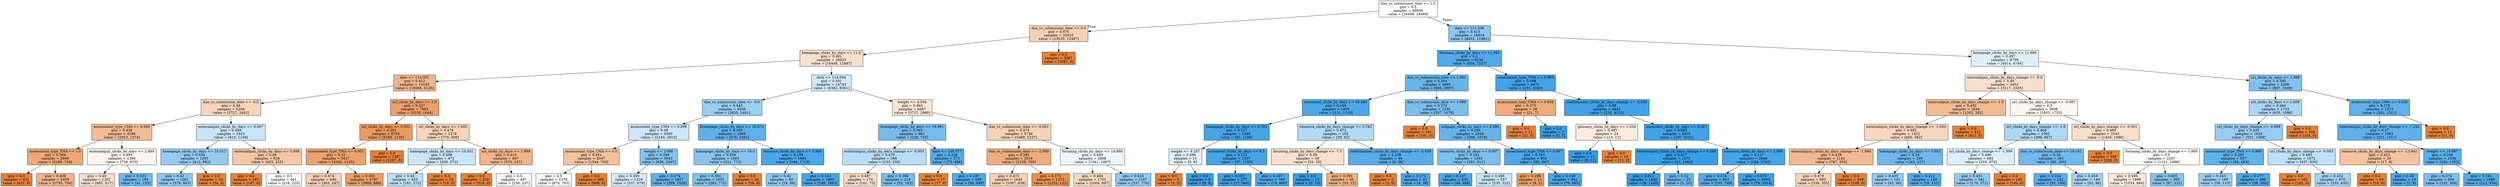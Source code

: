 digraph Tree {
node [shape=box, style="filled", color="black"] ;
0 [label="due_vs_submission_date <= 1.0\ngini = 0.5\nsamples = 48936\nvalue = [24468, 24468]", fillcolor="#e5813900"] ;
1 [label="due_vs_submission_date <= 0.0\ngini = 0.476\nsamples = 32022\nvalue = [19535, 12487]", fillcolor="#e581395c"] ;
0 -> 1 [labeldistance=2.5, labelangle=45, headlabel="True"] ;
2 [label="homepage_clicks_by_days <= 11.0\ngini = 0.491\nsamples = 28935\nvalue = [16448, 12487]", fillcolor="#e581393d"] ;
1 -> 2 ;
3 [label="date <= 114.001\ngini = 0.412\nsamples = 14192\nvalue = [10066, 4126]", fillcolor="#e5813996"] ;
2 -> 3 ;
4 [label="due_vs_submission_date <= -0.0\ngini = 0.48\nsamples = 6209\nvalue = [3727, 2482]", fillcolor="#e5813955"] ;
3 -> 4 ;
5 [label="assessment_type_CMA <= 0.999\ngini = 0.436\nsamples = 4286\nvalue = [2912, 1374]", fillcolor="#e5813987"] ;
4 -> 5 ;
6 [label="assessment_type_TMA <= 1.0\ngini = 0.369\nsamples = 2890\nvalue = [2186, 704]", fillcolor="#e58139ad"] ;
5 -> 6 ;
7 [label="gini = 0.0\nsamples = 431\nvalue = [431, 0]", fillcolor="#e58139ff"] ;
6 -> 7 ;
8 [label="gini = 0.409\nsamples = 2459\nvalue = [1755, 704]", fillcolor="#e5813999"] ;
6 -> 8 ;
9 [label="externalquiz_clicks_by_days <= 2.994\ngini = 0.499\nsamples = 1396\nvalue = [726, 670]", fillcolor="#e5813914"] ;
5 -> 9 ;
10 [label="gini = 0.49\nsamples = 1202\nvalue = [685, 517]", fillcolor="#e581393f"] ;
9 -> 10 ;
11 [label="gini = 0.333\nsamples = 194\nvalue = [41, 153]", fillcolor="#399de5bb"] ;
9 -> 11 ;
12 [label="externalquiz_clicks_by_days <= 0.007\ngini = 0.488\nsamples = 1923\nvalue = [815, 1108]", fillcolor="#399de543"] ;
4 -> 12 ;
13 [label="homepage_clicks_by_days <= 10.012\ngini = 0.434\nsamples = 1295\nvalue = [412, 883]", fillcolor="#399de588"] ;
12 -> 13 ;
14 [label="gini = 0.42\nsamples = 1261\nvalue = [378, 883]", fillcolor="#399de592"] ;
13 -> 14 ;
15 [label="gini = 0.0\nsamples = 34\nvalue = [34, 0]", fillcolor="#e58139ff"] ;
13 -> 15 ;
16 [label="externalquiz_clicks_by_days <= 0.998\ngini = 0.46\nsamples = 628\nvalue = [403, 225]", fillcolor="#e5813971"] ;
12 -> 16 ;
17 [label="gini = 0.0\nsamples = 187\nvalue = [187, 0]", fillcolor="#e58139ff"] ;
16 -> 17 ;
18 [label="gini = 0.5\nsamples = 441\nvalue = [216, 225]", fillcolor="#399de50a"] ;
16 -> 18 ;
19 [label="url_clicks_by_days <= 1.0\ngini = 0.327\nsamples = 7983\nvalue = [6339, 1644]", fillcolor="#e58139bd"] ;
3 -> 19 ;
20 [label="url_clicks_by_days <= 0.001\ngini = 0.281\nsamples = 6704\nvalue = [5569, 1135]", fillcolor="#e58139cb"] ;
19 -> 20 ;
21 [label="assessment_type_TMA <= 0.001\ngini = 0.33\nsamples = 5437\nvalue = [4302, 1135]", fillcolor="#e58139bc"] ;
20 -> 21 ;
22 [label="gini = 0.474\nsamples = 640\nvalue = [393, 247]", fillcolor="#e581395f"] ;
21 -> 22 ;
23 [label="gini = 0.302\nsamples = 4797\nvalue = [3909, 888]", fillcolor="#e58139c5"] ;
21 -> 23 ;
24 [label="gini = 0.0\nsamples = 1267\nvalue = [1267, 0]", fillcolor="#e58139ff"] ;
20 -> 24 ;
25 [label="url_clicks_by_days <= 1.005\ngini = 0.479\nsamples = 1279\nvalue = [770, 509]", fillcolor="#e5813956"] ;
19 -> 25 ;
26 [label="homepage_clicks_by_days <= 10.001\ngini = 0.488\nsamples = 472\nvalue = [200, 272]", fillcolor="#399de544"] ;
25 -> 26 ;
27 [label="gini = 0.48\nsamples = 453\nvalue = [181, 272]", fillcolor="#399de555"] ;
26 -> 27 ;
28 [label="gini = 0.0\nsamples = 19\nvalue = [19, 0]", fillcolor="#e58139ff"] ;
26 -> 28 ;
29 [label="url_clicks_by_days <= 1.999\ngini = 0.415\nsamples = 807\nvalue = [570, 237]", fillcolor="#e5813995"] ;
25 -> 29 ;
30 [label="gini = 0.0\nsamples = 320\nvalue = [320, 0]", fillcolor="#e58139ff"] ;
29 -> 30 ;
31 [label="gini = 0.5\nsamples = 487\nvalue = [250, 237]", fillcolor="#e581390d"] ;
29 -> 31 ;
32 [label="date <= 114.004\ngini = 0.491\nsamples = 14743\nvalue = [6382, 8361]", fillcolor="#399de53c"] ;
2 -> 32 ;
33 [label="due_vs_submission_date <= -0.0\ngini = 0.442\nsamples = 8056\nvalue = [2655, 5401]", fillcolor="#399de582"] ;
32 -> 33 ;
34 [label="assessment_type_CMA <= 0.999\ngini = 0.49\nsamples = 5090\nvalue = [2180, 2910]", fillcolor="#399de540"] ;
33 -> 34 ;
35 [label="assessment_type_CMA <= 0.0\ngini = 0.451\nsamples = 2047\nvalue = [1344, 703]", fillcolor="#e581397a"] ;
34 -> 35 ;
36 [label="gini = 0.5\nsamples = 1378\nvalue = [675, 703]", fillcolor="#399de50a"] ;
35 -> 36 ;
37 [label="gini = 0.0\nsamples = 669\nvalue = [669, 0]", fillcolor="#e58139ff"] ;
35 -> 37 ;
38 [label="weight <= 2.986\ngini = 0.399\nsamples = 3043\nvalue = [836, 2207]", fillcolor="#399de59e"] ;
34 -> 38 ;
39 [label="gini = 0.493\nsamples = 1216\nvalue = [537, 679]", fillcolor="#399de535"] ;
38 -> 39 ;
40 [label="gini = 0.274\nsamples = 1827\nvalue = [299, 1528]", fillcolor="#399de5cd"] ;
38 -> 40 ;
41 [label="homepage_clicks_by_days <= 16.974\ngini = 0.269\nsamples = 2966\nvalue = [475, 2491]", fillcolor="#399de5ce"] ;
33 -> 41 ;
42 [label="homepage_clicks_by_days <= 16.0\ngini = 0.409\nsamples = 1083\nvalue = [311, 772]", fillcolor="#399de598"] ;
41 -> 42 ;
43 [label="gini = 0.393\nsamples = 1055\nvalue = [283, 772]", fillcolor="#399de5a2"] ;
42 -> 43 ;
44 [label="gini = 0.0\nsamples = 28\nvalue = [28, 0]", fillcolor="#e58139ff"] ;
42 -> 44 ;
45 [label="resource_clicks_by_days <= 0.964\ngini = 0.159\nsamples = 1883\nvalue = [164, 1719]", fillcolor="#399de5e7"] ;
41 -> 45 ;
46 [label="gini = 0.42\nsamples = 80\nvalue = [24, 56]", fillcolor="#399de592"] ;
45 -> 46 ;
47 [label="gini = 0.143\nsamples = 1803\nvalue = [140, 1663]", fillcolor="#399de5ea"] ;
45 -> 47 ;
48 [label="weight <= 4.004\ngini = 0.493\nsamples = 6687\nvalue = [3727, 2960]", fillcolor="#e5813934"] ;
32 -> 48 ;
49 [label="homepage_clicks_by_days <= 19.961\ngini = 0.362\nsamples = 961\nvalue = [228, 733]", fillcolor="#399de5b0"] ;
48 -> 49 ;
50 [label="externalquiz_clicks_by_days_change <= -0.003\ngini = 0.478\nsamples = 388\nvalue = [153, 235]", fillcolor="#399de559"] ;
49 -> 50 ;
51 [label="gini = 0.487\nsamples = 174\nvalue = [101, 73]", fillcolor="#e5813947"] ;
50 -> 51 ;
52 [label="gini = 0.368\nsamples = 214\nvalue = [52, 162]", fillcolor="#399de5ad"] ;
50 -> 52 ;
53 [label="date <= 146.577\ngini = 0.228\nsamples = 573\nvalue = [75, 498]", fillcolor="#399de5d9"] ;
49 -> 53 ;
54 [label="gini = 0.0\nsamples = 17\nvalue = [17, 0]", fillcolor="#e58139ff"] ;
53 -> 54 ;
55 [label="gini = 0.187\nsamples = 556\nvalue = [58, 498]", fillcolor="#399de5e1"] ;
53 -> 55 ;
56 [label="due_vs_submission_date <= -0.001\ngini = 0.475\nsamples = 5726\nvalue = [3499, 2227]", fillcolor="#e581395d"] ;
48 -> 56 ;
57 [label="due_vs_submission_date <= -2.999\ngini = 0.385\nsamples = 2918\nvalue = [2158, 760]", fillcolor="#e58139a5"] ;
56 -> 57 ;
58 [label="gini = 0.475\nsamples = 1645\nvalue = [1007, 638]", fillcolor="#e581395d"] ;
57 -> 58 ;
59 [label="gini = 0.173\nsamples = 1273\nvalue = [1151, 122]", fillcolor="#e58139e4"] ;
57 -> 59 ;
60 [label="forumng_clicks_by_days <= 14.988\ngini = 0.499\nsamples = 2808\nvalue = [1341, 1467]", fillcolor="#399de516"] ;
56 -> 60 ;
61 [label="gini = 0.484\nsamples = 1701\nvalue = [1004, 697]", fillcolor="#e581394e"] ;
60 -> 61 ;
62 [label="gini = 0.424\nsamples = 1107\nvalue = [337, 770]", fillcolor="#399de58f"] ;
60 -> 62 ;
63 [label="gini = 0.0\nsamples = 3087\nvalue = [3087, 0]", fillcolor="#e58139ff"] ;
1 -> 63 ;
64 [label="date <= 111.238\ngini = 0.413\nsamples = 16914\nvalue = [4933, 11981]", fillcolor="#399de596"] ;
0 -> 64 [labeldistance=2.5, labelangle=-45, headlabel="False"] ;
65 [label="forumng_clicks_by_days <= 11.992\ngini = 0.2\nsamples = 8156\nvalue = [919, 7237]", fillcolor="#399de5df"] ;
64 -> 65 ;
66 [label="due_vs_submission_date <= 1.001\ngini = 0.304\nsamples = 3685\nvalue = [688, 2997]", fillcolor="#399de5c4"] ;
65 -> 66 ;
67 [label="oucontent_clicks_by_days <= 49.485\ngini = 0.164\nsamples = 1450\nvalue = [131, 1319]", fillcolor="#399de5e6"] ;
66 -> 67 ;
68 [label="homepage_clicks_by_days <= 0.703\ngini = 0.127\nsamples = 1348\nvalue = [92, 1256]", fillcolor="#399de5ec"] ;
67 -> 68 ;
69 [label="weight <= 9.257\ngini = 0.496\nsamples = 11\nvalue = [5, 6]", fillcolor="#399de52a"] ;
68 -> 69 ;
70 [label="gini = 0.0\nsamples = 5\nvalue = [5, 0]", fillcolor="#e58139ff"] ;
69 -> 70 ;
71 [label="gini = 0.0\nsamples = 6\nvalue = [0, 6]", fillcolor="#399de5ff"] ;
69 -> 71 ;
72 [label="oucontent_clicks_by_days <= 8.5\ngini = 0.122\nsamples = 1337\nvalue = [87, 1250]", fillcolor="#399de5ed"] ;
68 -> 72 ;
73 [label="gini = 0.057\nsamples = 577\nvalue = [17, 560]", fillcolor="#399de5f7"] ;
72 -> 73 ;
74 [label="gini = 0.167\nsamples = 760\nvalue = [70, 690]", fillcolor="#399de5e5"] ;
72 -> 74 ;
75 [label="resource_clicks_by_days_change <= 0.782\ngini = 0.472\nsamples = 102\nvalue = [39, 63]", fillcolor="#399de561"] ;
67 -> 75 ;
76 [label="forumng_clicks_by_days_change <= -7.5\ngini = 0.49\nsamples = 58\nvalue = [33, 25]", fillcolor="#e581393e"] ;
75 -> 76 ;
77 [label="gini = 0.0\nsamples = 13\nvalue = [0, 13]", fillcolor="#399de5ff"] ;
76 -> 77 ;
78 [label="gini = 0.391\nsamples = 45\nvalue = [33, 12]", fillcolor="#e58139a2"] ;
76 -> 78 ;
79 [label="ouelluminate_clicks_by_days_change <= -0.439\ngini = 0.236\nsamples = 44\nvalue = [6, 38]", fillcolor="#399de5d7"] ;
75 -> 79 ;
80 [label="gini = 0.0\nsamples = 2\nvalue = [2, 0]", fillcolor="#e58139ff"] ;
79 -> 80 ;
81 [label="gini = 0.172\nsamples = 42\nvalue = [4, 38]", fillcolor="#399de5e4"] ;
79 -> 81 ;
82 [label="due_vs_submission_date <= 1.998\ngini = 0.374\nsamples = 2235\nvalue = [557, 1678]", fillcolor="#399de5aa"] ;
66 -> 82 ;
83 [label="gini = 0.0\nsamples = 191\nvalue = [191, 0]", fillcolor="#e58139ff"] ;
82 -> 83 ;
84 [label="subpage_clicks_by_days <= 4.986\ngini = 0.294\nsamples = 2044\nvalue = [366, 1678]", fillcolor="#399de5c7"] ;
82 -> 84 ;
85 [label="resource_clicks_by_days <= 0.007\ngini = 0.382\nsamples = 1092\nvalue = [281, 811]", fillcolor="#399de5a7"] ;
84 -> 85 ;
86 [label="gini = 0.157\nsamples = 535\nvalue = [46, 489]", fillcolor="#399de5e7"] ;
85 -> 86 ;
87 [label="gini = 0.488\nsamples = 557\nvalue = [235, 322]", fillcolor="#399de545"] ;
85 -> 87 ;
88 [label="assessment_type_TMA <= 0.987\ngini = 0.163\nsamples = 952\nvalue = [85, 867]", fillcolor="#399de5e6"] ;
84 -> 88 ;
89 [label="gini = 0.298\nsamples = 11\nvalue = [9, 2]", fillcolor="#e58139c6"] ;
88 -> 89 ;
90 [label="gini = 0.148\nsamples = 941\nvalue = [76, 865]", fillcolor="#399de5e9"] ;
88 -> 90 ;
91 [label="assessment_type_TMA <= 0.986\ngini = 0.098\nsamples = 4471\nvalue = [231, 4240]", fillcolor="#399de5f1"] ;
65 -> 91 ;
92 [label="assessment_type_CMA <= 0.856\ngini = 0.375\nsamples = 28\nvalue = [21, 7]", fillcolor="#e58139aa"] ;
91 -> 92 ;
93 [label="gini = 0.0\nsamples = 21\nvalue = [21, 0]", fillcolor="#e58139ff"] ;
92 -> 93 ;
94 [label="gini = 0.0\nsamples = 7\nvalue = [0, 7]", fillcolor="#399de5ff"] ;
92 -> 94 ;
95 [label="ouelluminate_clicks_by_days_change <= -4.045\ngini = 0.09\nsamples = 4443\nvalue = [210, 4233]", fillcolor="#399de5f2"] ;
91 -> 95 ;
96 [label="glossary_clicks_by_days <= 1.534\ngini = 0.497\nsamples = 24\nvalue = [13, 11]", fillcolor="#e5813927"] ;
95 -> 96 ;
97 [label="gini = 0.0\nsamples = 11\nvalue = [0, 11]", fillcolor="#399de5ff"] ;
96 -> 97 ;
98 [label="gini = 0.0\nsamples = 13\nvalue = [13, 0]", fillcolor="#e58139ff"] ;
96 -> 98 ;
99 [label="oucontent_clicks_by_days <= 6.397\ngini = 0.085\nsamples = 4419\nvalue = [197, 4222]", fillcolor="#399de5f3"] ;
95 -> 99 ;
100 [label="externalquiz_clicks_by_days_change <= 4.208\ngini = 0.017\nsamples = 1473\nvalue = [13, 1460]", fillcolor="#399de5fd"] ;
99 -> 100 ;
101 [label="gini = 0.011\nsamples = 1448\nvalue = [8, 1440]", fillcolor="#399de5fe"] ;
100 -> 101 ;
102 [label="gini = 0.32\nsamples = 25\nvalue = [5, 20]", fillcolor="#399de5bf"] ;
100 -> 102 ;
103 [label="resource_clicks_by_days <= 3.994\ngini = 0.117\nsamples = 2946\nvalue = [184, 2762]", fillcolor="#399de5ee"] ;
99 -> 103 ;
104 [label="gini = 0.216\nsamples = 853\nvalue = [105, 748]", fillcolor="#399de5db"] ;
103 -> 104 ;
105 [label="gini = 0.073\nsamples = 2093\nvalue = [79, 2014]", fillcolor="#399de5f5"] ;
103 -> 105 ;
106 [label="homepage_clicks_by_days <= 11.996\ngini = 0.497\nsamples = 8758\nvalue = [4014, 4744]", fillcolor="#399de527"] ;
64 -> 106 ;
107 [label="externalquiz_clicks_by_days_change <= -0.0\ngini = 0.49\nsamples = 5452\nvalue = [3117, 2335]", fillcolor="#e5813940"] ;
106 -> 107 ;
108 [label="externalquiz_clicks_by_days_change <= -1.0\ngini = 0.432\nsamples = 1844\nvalue = [1262, 582]", fillcolor="#e5813989"] ;
107 -> 108 ;
109 [label="externalquiz_clicks_by_days_change <= -1.004\ngini = 0.482\nsamples = 1432\nvalue = [850, 582]", fillcolor="#e5813950"] ;
108 -> 109 ;
110 [label="externalquiz_clicks_by_days_change <= -1.998\ngini = 0.428\nsamples = 1142\nvalue = [787, 355]", fillcolor="#e581398c"] ;
109 -> 110 ;
111 [label="gini = 0.479\nsamples = 893\nvalue = [538, 355]", fillcolor="#e5813957"] ;
110 -> 111 ;
112 [label="gini = 0.0\nsamples = 249\nvalue = [249, 0]", fillcolor="#e58139ff"] ;
110 -> 112 ;
113 [label="homepage_clicks_by_days <= 3.903\ngini = 0.34\nsamples = 290\nvalue = [63, 227]", fillcolor="#399de5b8"] ;
109 -> 113 ;
114 [label="gini = 0.435\nsamples = 141\nvalue = [45, 96]", fillcolor="#399de587"] ;
113 -> 114 ;
115 [label="gini = 0.212\nsamples = 149\nvalue = [18, 131]", fillcolor="#399de5dc"] ;
113 -> 115 ;
116 [label="gini = 0.0\nsamples = 412\nvalue = [412, 0]", fillcolor="#e58139ff"] ;
108 -> 116 ;
117 [label="url_clicks_by_days_change <= -0.997\ngini = 0.5\nsamples = 3608\nvalue = [1855, 1753]", fillcolor="#e581390e"] ;
107 -> 117 ;
118 [label="url_clicks_by_days_change <= -1.0\ngini = 0.468\nsamples = 1063\nvalue = [396, 667]", fillcolor="#399de568"] ;
117 -> 118 ;
119 [label="url_clicks_by_days_change <= -1.999\ngini = 0.496\nsamples = 682\nvalue = [310, 372]", fillcolor="#399de52a"] ;
118 -> 119 ;
120 [label="gini = 0.431\nsamples = 542\nvalue = [170, 372]", fillcolor="#399de58a"] ;
119 -> 120 ;
121 [label="gini = 0.0\nsamples = 140\nvalue = [140, 0]", fillcolor="#e58139ff"] ;
119 -> 121 ;
122 [label="due_vs_submission_date <= 19.141\ngini = 0.35\nsamples = 381\nvalue = [86, 295]", fillcolor="#399de5b5"] ;
118 -> 122 ;
123 [label="gini = 0.244\nsamples = 232\nvalue = [33, 199]", fillcolor="#399de5d5"] ;
122 -> 123 ;
124 [label="gini = 0.458\nsamples = 149\nvalue = [53, 96]", fillcolor="#399de572"] ;
122 -> 124 ;
125 [label="url_clicks_by_days_change <= -0.001\ngini = 0.489\nsamples = 2545\nvalue = [1459, 1086]", fillcolor="#e5813941"] ;
117 -> 125 ;
126 [label="gini = 0.0\nsamples = 338\nvalue = [338, 0]", fillcolor="#e58139ff"] ;
125 -> 126 ;
127 [label="forumng_clicks_by_days_change <= 1.989\ngini = 0.5\nsamples = 2207\nvalue = [1121, 1086]", fillcolor="#e5813908"] ;
125 -> 127 ;
128 [label="gini = 0.496\nsamples = 1898\nvalue = [1034, 864]", fillcolor="#e581392a"] ;
127 -> 128 ;
129 [label="gini = 0.405\nsamples = 309\nvalue = [87, 222]", fillcolor="#399de59b"] ;
127 -> 129 ;
130 [label="url_clicks_by_days <= 1.998\ngini = 0.395\nsamples = 3306\nvalue = [897, 2409]", fillcolor="#399de5a0"] ;
106 -> 130 ;
131 [label="url_clicks_by_days <= 1.008\ngini = 0.464\nsamples = 1733\nvalue = [635, 1098]", fillcolor="#399de56c"] ;
130 -> 131 ;
132 [label="url_clicks_by_days_change <= -0.998\ngini = 0.439\nsamples = 1629\nvalue = [531, 1098]", fillcolor="#399de584"] ;
131 -> 132 ;
133 [label="assessment_type_TMA <= 0.969\ngini = 0.281\nsamples = 557\nvalue = [94, 463]", fillcolor="#399de5cb"] ;
132 -> 133 ;
134 [label="gini = 0.443\nsamples = 169\nvalue = [56, 113]", fillcolor="#399de581"] ;
133 -> 134 ;
135 [label="gini = 0.177\nsamples = 388\nvalue = [38, 350]", fillcolor="#399de5e3"] ;
133 -> 135 ;
136 [label="url_clicks_by_days_change <= -0.003\ngini = 0.483\nsamples = 1072\nvalue = [437, 635]", fillcolor="#399de550"] ;
132 -> 136 ;
137 [label="gini = 0.0\nsamples = 102\nvalue = [102, 0]", fillcolor="#e58139ff"] ;
136 -> 137 ;
138 [label="gini = 0.452\nsamples = 970\nvalue = [335, 635]", fillcolor="#399de578"] ;
136 -> 138 ;
139 [label="gini = 0.0\nsamples = 104\nvalue = [104, 0]", fillcolor="#e58139ff"] ;
131 -> 139 ;
140 [label="assessment_type_CMA <= 0.036\ngini = 0.278\nsamples = 1573\nvalue = [262, 1311]", fillcolor="#399de5cc"] ;
130 -> 140 ;
141 [label="externalquiz_clicks_by_days_change <= -7.153\ngini = 0.27\nsamples = 1562\nvalue = [251, 1311]", fillcolor="#399de5ce"] ;
140 -> 141 ;
142 [label="resource_clicks_by_days_change <= -13.941\ngini = 0.453\nsamples = 26\nvalue = [17, 9]", fillcolor="#e5813978"] ;
141 -> 142 ;
143 [label="gini = 0.0\nsamples = 16\nvalue = [16, 0]", fillcolor="#e58139ff"] ;
142 -> 143 ;
144 [label="gini = 0.18\nsamples = 10\nvalue = [1, 9]", fillcolor="#399de5e3"] ;
142 -> 144 ;
145 [label="weight <= 19.987\ngini = 0.258\nsamples = 1536\nvalue = [234, 1302]", fillcolor="#399de5d1"] ;
141 -> 145 ;
146 [label="gini = 0.374\nsamples = 490\nvalue = [122, 368]", fillcolor="#399de5aa"] ;
145 -> 146 ;
147 [label="gini = 0.191\nsamples = 1046\nvalue = [112, 934]", fillcolor="#399de5e0"] ;
145 -> 147 ;
148 [label="gini = 0.0\nsamples = 11\nvalue = [11, 0]", fillcolor="#e58139ff"] ;
140 -> 148 ;
}